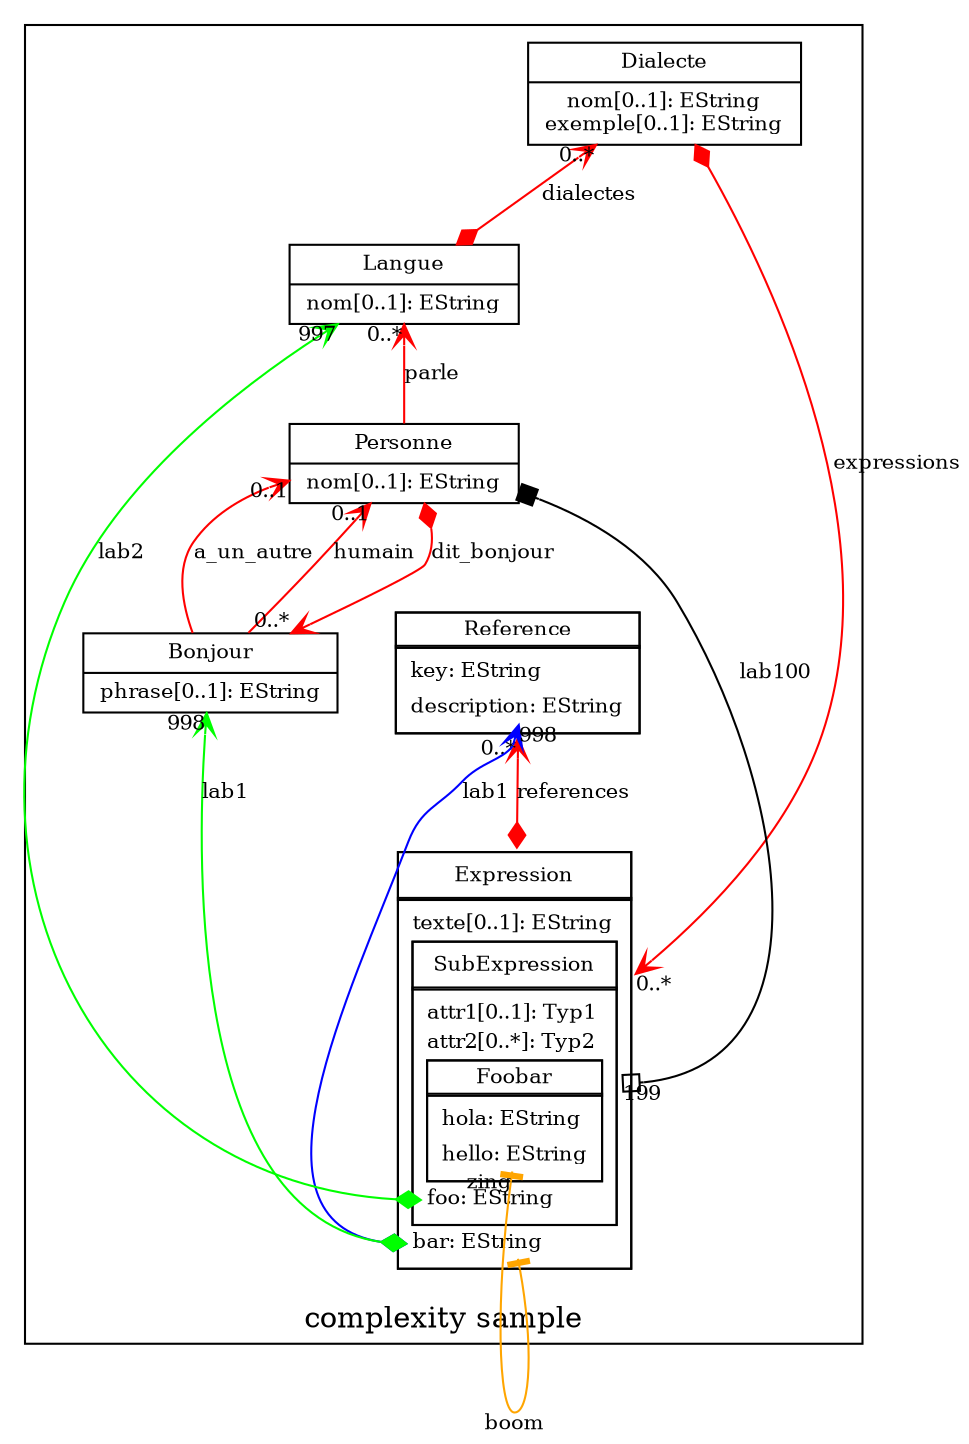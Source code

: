 digraph G { rankdir=BT node [fontsize=10,shape=none] edge [fontsize=10];
subgraph cluster_15081425 /*start subgraph*/{ 
label="complexity sample";

Reference [
label=< 
<!-- main_Reference -->
<TABLE  cellspacing="-1" cellpadding="-1" border="0" >
  <TR><TD port="Reference">
    <!-- classifier_Reference -->
    <TABLE  cellspacing="-1" border="1" >
      <TR><TD>Reference</TD> </TR> 
      <TR><TD>
        <!-- container_Reference -->
        <TABLE border="0">
          <TR><TD  port="Reference_key" align="left">key: EString</TD> </TR> 
          <TR><TD  port="Reference_description" align="left">description: EString</TD> </TR> 
        </TABLE><!-- /container_Reference -->
      </TD></TR>
    </TABLE><!-- /classifier_Reference -->
  </TD></TR>
</TABLE><!-- /main_Reference -->
>
];

Expression [
label=< 
<!-- main_Expression -->
<TABLE  cellspacing="-1" cellpadding="-1" border="0" >
  <TR><TD port="Expression">
    <!-- classifier_Expression -->
    <TABLE cellspacing="-1" cellpadding="5" border="1" >
      <TR><TD>Expression</TD> </TR> 
      <TR><TD>
        <!-- container_Expression -->
        <TABLE cellspacing="-1" border="0">
          <TR><TD align="left">texte[0..1]: EString</TD> </TR> 
          <TR><TD port="Expression_SubExpression">
            <!-- classifier_SubExpression -->
            <TABLE border="1" cellspacing="-1"  cellpadding="5" > 
               <TR><TD port="SubExpression">SubExpression</TD> </TR> 
               <TR><TD>
                 <!-- container_SubExpression -->
                 <TABLE  border="0"  cellspacing="-1">
                   <TR><TD align="left">attr1[0..1]: Typ1</TD> </TR> 
                   <TR><TD align="left">attr2[0..*]: Typ2</TD> </TR> 
                   
    <!-- nested classifier in a TR -->               
                   
    <TR><TD port="Expression_SubExpression_Foobar">
    <!-- classifier_Foobar -->
    <TABLE  cellspacing="-1" border="1" >
      <TR><TD>Foobar</TD> </TR> 
      <TR><TD>
        <!-- container_Foobar -->
        <TABLE border="0">
          <TR><TD  port="Expression_SubExpression_Foobar_hola" align="left">hola: EString</TD> </TR> 
          <TR><TD  port="Expression_SubExpression_Foobar_hello" align="left">hello: EString</TD> </TR> 
        </TABLE><!-- /container_Foobar -->
      </TD></TR>
    </TABLE><!-- /classifier_Foobar -->
  </TD></TR>
     
  <!-- /nested classifier in a TR -->              
                   
                   
                   <TR><TD port="SubExpression_foo" align="left">foo: EString</TD> </TR> 
                 </TABLE><!-- /container_SubExpression -->
               </TD></TR>
            </TABLE><!-- /classifier_SubExpression -->
        </TD></TR> 
        <TR><TD port="Expression_bar" align="left"  >bar: EString</TD> </TR> 
      </TABLE><!-- /container_Expression -->
    </TD></TR>
  </TABLE><!-- classifier_Expression -->
</TD></TR>
</TABLE><!-- /main_Expression -->
>
];

Dialecte [shape=record,style=filled,	fillcolor=".0 .0 1.0",/*start label*/label="{Dialecte|nom[0..1]: EString\nexemple[0..1]: EString\n}"/*end label*/];
Langue [shape=record,style=filled,fillcolor=".0 .0 1.0",/*start label*/label="{Langue|nom[0..1]: EString\n}"/*end label*/];
Bonjour [shape=record,style=filled,fillcolor=".0 .0 1.0",/*start label*/label="{Bonjour|phrase[0..1]: EString\n}"/*end label*/];
Personne [shape=record,style=filled,fillcolor=".0 .0 1.0",/*start label*/label="{Personne|nom[0..1]: EString\n}"/*end label*/];
}/*end subgraph*/


Expression:Expression -> Reference:Reference [color=red,dir=both,arrowtail=diamond,arrowhead=vee,headlabel="0..*",label="references"];
Dialecte -> Expression:Expression [color=red,dir=both,arrowtail=diamond,arrowhead=vee,headlabel="0..*",label="expressions"];
Langue -> Dialecte [color=red,dir=both,arrowtail=diamond,arrowhead=vee,headlabel="0..*",label="dialectes"];
Bonjour -> Personne [color=red,arrowhead=vee,headlabel="0..1",label="a_un_autre"];
Bonjour -> Personne [color=red,arrowhead=vee,headlabel="0..1",label="humain"];
Personne -> Bonjour [color=red,dir=both,arrowtail=diamond,arrowhead=vee,headlabel="0..*",label="dit_bonjour"];
Personne -> Langue [color=red,arrowhead=vee,headlabel="0..*",label="parle"];
Expression:Expression_bar -> Bonjour [color=green,dir=both,arrowtail=diamond,arrowhead=vee,headlabel="998",label="lab1"];
Expression:Expression_bar -> Expression:Expression_SubExpression_Foobar_hello [color=orange,dir=both,arrowtail=tee,arrowhead=tee,headlabel="zing",label="boom"];                                    
Expression:SubExpression_foo -> Langue [color=green,dir=both,arrowtail=diamond,arrowhead=vee,headlabel="997",label="lab2"];
Expression:Expression_bar -> Reference:Reference_description [color=blue,dir=both,arrowtail=diamond,arrowhead=vee,headlabel="998",label="lab1"];
Personne -> Expression:Expression_SubExpression [color=black,dir=both,arrowtail=box,arrowhead=obox,headlabel="199",label="lab100"];
}/*end graph*/







